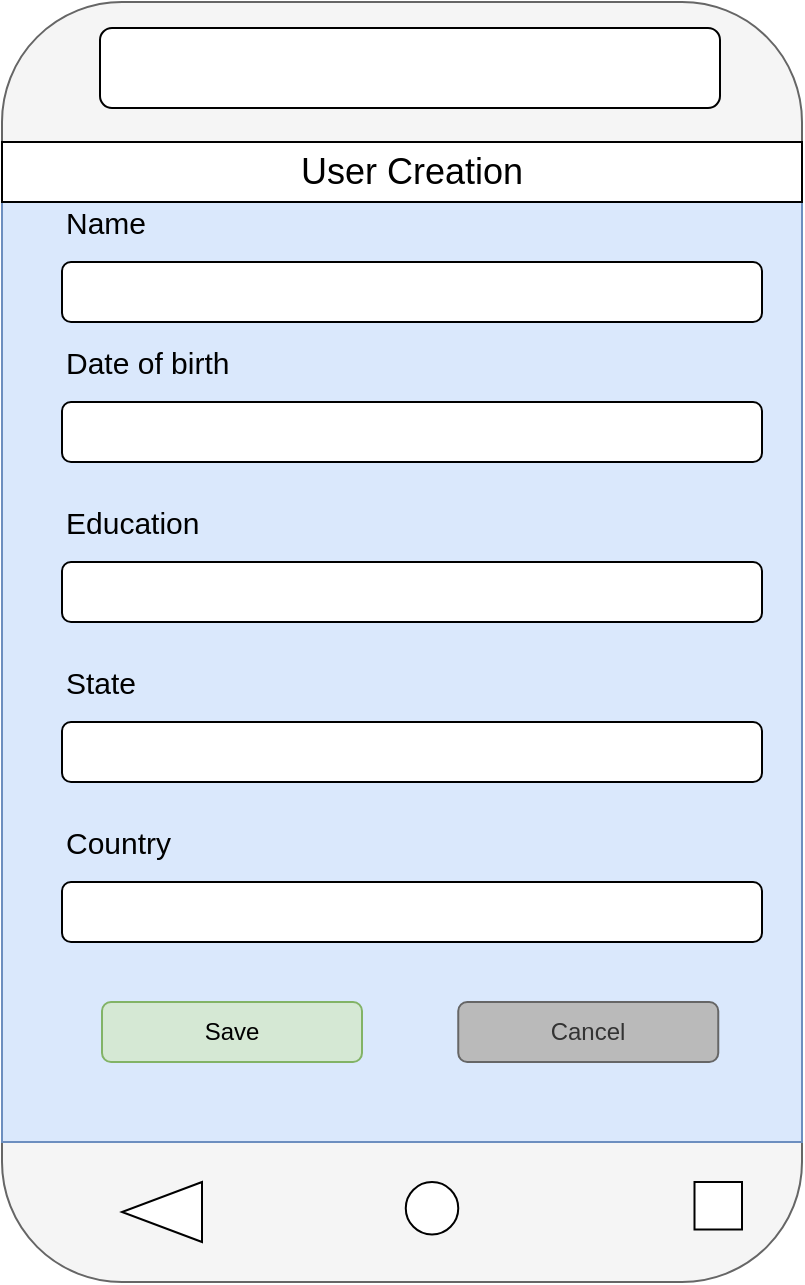 <mxfile version="14.8.0" type="github">
  <diagram id="mNEl9u3-95446WdEaaLx" name="Page-1">
    <mxGraphModel dx="1316" dy="729" grid="1" gridSize="10" guides="1" tooltips="1" connect="1" arrows="1" fold="1" page="1" pageScale="1" pageWidth="850" pageHeight="1100" math="0" shadow="0">
      <root>
        <mxCell id="0" />
        <mxCell id="1" parent="0" />
        <mxCell id="M0NY5Tk3JTq9GxFoojHe-6" value="" style="rounded=1;whiteSpace=wrap;html=1;fillColor=#f5f5f5;strokeColor=#666666;fontColor=#333333;" vertex="1" parent="1">
          <mxGeometry x="160" y="40" width="400" height="640" as="geometry" />
        </mxCell>
        <mxCell id="M0NY5Tk3JTq9GxFoojHe-7" value="" style="rounded=0;whiteSpace=wrap;html=1;fillColor=#dae8fc;strokeColor=#6c8ebf;" vertex="1" parent="1">
          <mxGeometry x="160" y="110" width="400" height="500" as="geometry" />
        </mxCell>
        <mxCell id="M0NY5Tk3JTq9GxFoojHe-8" value="" style="rounded=1;whiteSpace=wrap;html=1;" vertex="1" parent="1">
          <mxGeometry x="209" y="53" width="310" height="40" as="geometry" />
        </mxCell>
        <mxCell id="M0NY5Tk3JTq9GxFoojHe-9" value="" style="triangle;whiteSpace=wrap;html=1;rotation=-180;" vertex="1" parent="1">
          <mxGeometry x="220" y="630" width="40" height="30" as="geometry" />
        </mxCell>
        <mxCell id="M0NY5Tk3JTq9GxFoojHe-10" value="" style="ellipse;whiteSpace=wrap;html=1;aspect=fixed;" vertex="1" parent="1">
          <mxGeometry x="361.88" y="630" width="26.25" height="26.25" as="geometry" />
        </mxCell>
        <mxCell id="M0NY5Tk3JTq9GxFoojHe-11" value="" style="whiteSpace=wrap;html=1;aspect=fixed;" vertex="1" parent="1">
          <mxGeometry x="506.25" y="630" width="23.75" height="23.75" as="geometry" />
        </mxCell>
        <mxCell id="M0NY5Tk3JTq9GxFoojHe-14" value="&lt;font style=&quot;font-size: 15px&quot;&gt;Name&lt;/font&gt;" style="text;html=1;strokeColor=none;fillColor=none;align=left;verticalAlign=middle;whiteSpace=wrap;rounded=0;" vertex="1" parent="1">
          <mxGeometry x="190" y="140" width="100" height="20" as="geometry" />
        </mxCell>
        <mxCell id="M0NY5Tk3JTq9GxFoojHe-17" value="" style="rounded=1;whiteSpace=wrap;html=1;" vertex="1" parent="1">
          <mxGeometry x="190" y="170" width="350" height="30" as="geometry" />
        </mxCell>
        <mxCell id="M0NY5Tk3JTq9GxFoojHe-18" value="&lt;font style=&quot;font-size: 15px&quot;&gt;Date of birth&lt;/font&gt;" style="text;html=1;strokeColor=none;fillColor=none;align=left;verticalAlign=middle;whiteSpace=wrap;rounded=0;" vertex="1" parent="1">
          <mxGeometry x="190" y="210" width="100" height="20" as="geometry" />
        </mxCell>
        <mxCell id="M0NY5Tk3JTq9GxFoojHe-19" value="" style="rounded=1;whiteSpace=wrap;html=1;" vertex="1" parent="1">
          <mxGeometry x="190" y="240" width="350" height="30" as="geometry" />
        </mxCell>
        <mxCell id="M0NY5Tk3JTq9GxFoojHe-22" value="&lt;font style=&quot;font-size: 15px&quot;&gt;Education&lt;/font&gt;" style="text;html=1;strokeColor=none;fillColor=none;align=left;verticalAlign=middle;whiteSpace=wrap;rounded=0;" vertex="1" parent="1">
          <mxGeometry x="190" y="290" width="100" height="20" as="geometry" />
        </mxCell>
        <mxCell id="M0NY5Tk3JTq9GxFoojHe-23" value="" style="rounded=1;whiteSpace=wrap;html=1;" vertex="1" parent="1">
          <mxGeometry x="190" y="320" width="350" height="30" as="geometry" />
        </mxCell>
        <mxCell id="M0NY5Tk3JTq9GxFoojHe-24" value="&lt;span style=&quot;font-size: 15px&quot;&gt;State&lt;/span&gt;" style="text;html=1;strokeColor=none;fillColor=none;align=left;verticalAlign=middle;whiteSpace=wrap;rounded=0;" vertex="1" parent="1">
          <mxGeometry x="190" y="370" width="100" height="20" as="geometry" />
        </mxCell>
        <mxCell id="M0NY5Tk3JTq9GxFoojHe-25" value="" style="rounded=1;whiteSpace=wrap;html=1;" vertex="1" parent="1">
          <mxGeometry x="190" y="400" width="350" height="30" as="geometry" />
        </mxCell>
        <mxCell id="M0NY5Tk3JTq9GxFoojHe-27" value="" style="rounded=0;whiteSpace=wrap;html=1;" vertex="1" parent="1">
          <mxGeometry x="160" y="110" width="400" height="30" as="geometry" />
        </mxCell>
        <mxCell id="M0NY5Tk3JTq9GxFoojHe-15" value="&lt;font style=&quot;font-size: 18px&quot;&gt;User Creation&lt;/font&gt;" style="text;html=1;strokeColor=none;fillColor=none;align=center;verticalAlign=middle;whiteSpace=wrap;rounded=0;" vertex="1" parent="1">
          <mxGeometry x="280" y="115" width="170" height="20" as="geometry" />
        </mxCell>
        <mxCell id="M0NY5Tk3JTq9GxFoojHe-28" value="&lt;span style=&quot;font-size: 15px&quot;&gt;Country&lt;/span&gt;" style="text;html=1;strokeColor=none;fillColor=none;align=left;verticalAlign=middle;whiteSpace=wrap;rounded=0;" vertex="1" parent="1">
          <mxGeometry x="190" y="450" width="100" height="20" as="geometry" />
        </mxCell>
        <mxCell id="M0NY5Tk3JTq9GxFoojHe-29" value="" style="rounded=1;whiteSpace=wrap;html=1;" vertex="1" parent="1">
          <mxGeometry x="190" y="480" width="350" height="30" as="geometry" />
        </mxCell>
        <mxCell id="M0NY5Tk3JTq9GxFoojHe-30" value="Save" style="rounded=1;whiteSpace=wrap;html=1;fillColor=#d5e8d4;strokeColor=#82b366;" vertex="1" parent="1">
          <mxGeometry x="210" y="540" width="130" height="30" as="geometry" />
        </mxCell>
        <mxCell id="M0NY5Tk3JTq9GxFoojHe-32" value="Cancel" style="rounded=1;whiteSpace=wrap;html=1;strokeColor=#666666;fontColor=#333333;fillColor=#BABABA;" vertex="1" parent="1">
          <mxGeometry x="388.13" y="540" width="130" height="30" as="geometry" />
        </mxCell>
      </root>
    </mxGraphModel>
  </diagram>
</mxfile>
